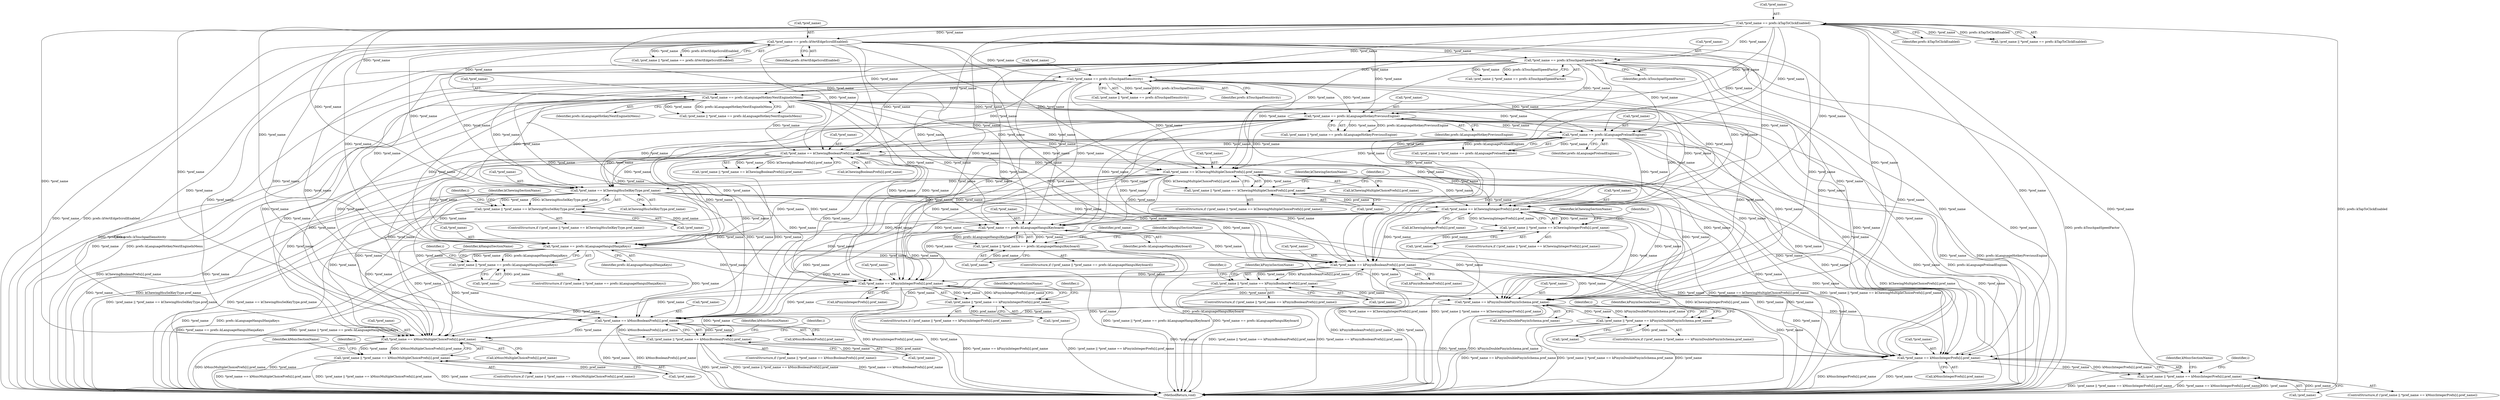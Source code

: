 digraph "0_Chrome_6e094094ed8b96e68b30e8628e8a169719edda27_0@array" {
"1000237" [label="(Call,*pref_name == kChewingMultipleChoicePrefs[i].pref_name)"];
"1000181" [label="(Call,*pref_name == prefs::kLanguagePreloadEngines)"];
"1000107" [label="(Call,*pref_name == prefs::kTapToClickEnabled)"];
"1000168" [label="(Call,*pref_name == prefs::kLanguageHotkeyPreviousEngine)"];
"1000131" [label="(Call,*pref_name == prefs::kTouchpadSpeedFactor)"];
"1000119" [label="(Call,*pref_name == prefs::kVertEdgeScrollEnabled)"];
"1000143" [label="(Call,*pref_name == prefs::kTouchpadSensitivity)"];
"1000155" [label="(Call,*pref_name == prefs::kLanguageHotkeyNextEngineInMenu)"];
"1000205" [label="(Call,*pref_name == kChewingBooleanPrefs[i].pref_name)"];
"1000234" [label="(Call,!pref_name || *pref_name == kChewingMultipleChoicePrefs[i].pref_name)"];
"1000258" [label="(Call,*pref_name == kChewingHsuSelKeyType.pref_name)"];
"1000255" [label="(Call,!pref_name || *pref_name == kChewingHsuSelKeyType.pref_name)"];
"1000286" [label="(Call,*pref_name == kChewingIntegerPrefs[i].pref_name)"];
"1000283" [label="(Call,!pref_name || *pref_name == kChewingIntegerPrefs[i].pref_name)"];
"1000307" [label="(Call,*pref_name == prefs::kLanguageHangulKeyboard)"];
"1000304" [label="(Call,!pref_name || *pref_name == prefs::kLanguageHangulKeyboard)"];
"1000320" [label="(Call,*pref_name == prefs::kLanguageHangulHanjaKeys)"];
"1000317" [label="(Call,!pref_name || *pref_name == prefs::kLanguageHangulHanjaKeys)"];
"1000344" [label="(Call,*pref_name == kPinyinBooleanPrefs[i].pref_name)"];
"1000341" [label="(Call,!pref_name || *pref_name == kPinyinBooleanPrefs[i].pref_name)"];
"1000376" [label="(Call,*pref_name == kPinyinIntegerPrefs[i].pref_name)"];
"1000373" [label="(Call,!pref_name || *pref_name == kPinyinIntegerPrefs[i].pref_name)"];
"1000397" [label="(Call,*pref_name == kPinyinDoublePinyinSchema.pref_name)"];
"1000394" [label="(Call,!pref_name || *pref_name == kPinyinDoublePinyinSchema.pref_name)"];
"1000425" [label="(Call,*pref_name == kMozcBooleanPrefs[i].pref_name)"];
"1000422" [label="(Call,!pref_name || *pref_name == kMozcBooleanPrefs[i].pref_name)"];
"1000457" [label="(Call,*pref_name == kMozcMultipleChoicePrefs[i].pref_name)"];
"1000454" [label="(Call,!pref_name || *pref_name == kMozcMultipleChoicePrefs[i].pref_name)"];
"1000489" [label="(Call,*pref_name == kMozcIntegerPrefs[i].pref_name)"];
"1000486" [label="(Call,!pref_name || *pref_name == kMozcIntegerPrefs[i].pref_name)"];
"1000296" [label="(Identifier,kChewingSectionName)"];
"1000332" [label="(Identifier,i)"];
"1000313" [label="(Identifier,kHangulSectionName)"];
"1000354" [label="(Identifier,kPinyinSectionName)"];
"1000131" [label="(Call,*pref_name == prefs::kTouchpadSpeedFactor)"];
"1000280" [label="(Identifier,i)"];
"1000340" [label="(ControlStructure,if (!pref_name || *pref_name == kPinyinBooleanPrefs[i].pref_name))"];
"1000492" [label="(Call,kMozcIntegerPrefs[i].pref_name)"];
"1000422" [label="(Call,!pref_name || *pref_name == kMozcBooleanPrefs[i].pref_name)"];
"1000282" [label="(ControlStructure,if (!pref_name || *pref_name == kChewingIntegerPrefs[i].pref_name))"];
"1000455" [label="(Call,!pref_name)"];
"1000397" [label="(Call,*pref_name == kPinyinDoublePinyinSchema.pref_name)"];
"1000458" [label="(Call,*pref_name)"];
"1000122" [label="(Identifier,prefs::kVertEdgeScrollEnabled)"];
"1000140" [label="(Call,!pref_name || *pref_name == prefs::kTouchpadSensitivity)"];
"1000156" [label="(Call,*pref_name)"];
"1000454" [label="(Call,!pref_name || *pref_name == kMozcMultipleChoicePrefs[i].pref_name)"];
"1000377" [label="(Call,*pref_name)"];
"1000326" [label="(Identifier,kHangulSectionName)"];
"1000155" [label="(Call,*pref_name == prefs::kLanguageHotkeyNextEngineInMenu)"];
"1000284" [label="(Call,!pref_name)"];
"1000483" [label="(Identifier,i)"];
"1000344" [label="(Call,*pref_name == kPinyinBooleanPrefs[i].pref_name)"];
"1000342" [label="(Call,!pref_name)"];
"1000485" [label="(ControlStructure,if (!pref_name || *pref_name == kMozcIntegerPrefs[i].pref_name))"];
"1000206" [label="(Call,*pref_name)"];
"1000255" [label="(Call,!pref_name || *pref_name == kChewingHsuSelKeyType.pref_name)"];
"1000400" [label="(Call,kPinyinDoublePinyinSchema.pref_name)"];
"1000108" [label="(Call,*pref_name)"];
"1000506" [label="(MethodReturn,void)"];
"1000373" [label="(Call,!pref_name || *pref_name == kPinyinIntegerPrefs[i].pref_name)"];
"1000460" [label="(Call,kMozcMultipleChoicePrefs[i].pref_name)"];
"1000235" [label="(Call,!pref_name)"];
"1000287" [label="(Call,*pref_name)"];
"1000305" [label="(Call,!pref_name)"];
"1000395" [label="(Call,!pref_name)"];
"1000237" [label="(Call,*pref_name == kChewingMultipleChoicePrefs[i].pref_name)"];
"1000499" [label="(Identifier,kMozcSectionName)"];
"1000144" [label="(Call,*pref_name)"];
"1000119" [label="(Call,*pref_name == prefs::kVertEdgeScrollEnabled)"];
"1000307" [label="(Call,*pref_name == prefs::kLanguageHangulKeyboard)"];
"1000310" [label="(Identifier,prefs::kLanguageHangulKeyboard)"];
"1000110" [label="(Identifier,prefs::kTapToClickEnabled)"];
"1000453" [label="(ControlStructure,if (!pref_name || *pref_name == kMozcMultipleChoicePrefs[i].pref_name))"];
"1000303" [label="(ControlStructure,if (!pref_name || *pref_name == prefs::kLanguageHangulKeyboard))"];
"1000289" [label="(Call,kChewingIntegerPrefs[i].pref_name)"];
"1000320" [label="(Call,*pref_name == prefs::kLanguageHangulHanjaKeys)"];
"1000435" [label="(Identifier,kMozcSectionName)"];
"1000181" [label="(Call,*pref_name == prefs::kLanguagePreloadEngines)"];
"1000487" [label="(Call,!pref_name)"];
"1000490" [label="(Call,*pref_name)"];
"1000286" [label="(Call,*pref_name == kChewingIntegerPrefs[i].pref_name)"];
"1000341" [label="(Call,!pref_name || *pref_name == kPinyinBooleanPrefs[i].pref_name)"];
"1000421" [label="(ControlStructure,if (!pref_name || *pref_name == kMozcBooleanPrefs[i].pref_name))"];
"1000423" [label="(Call,!pref_name)"];
"1000372" [label="(ControlStructure,if (!pref_name || *pref_name == kPinyinIntegerPrefs[i].pref_name))"];
"1000451" [label="(Identifier,i)"];
"1000386" [label="(Identifier,kPinyinSectionName)"];
"1000134" [label="(Identifier,prefs::kTouchpadSpeedFactor)"];
"1000202" [label="(Call,!pref_name || *pref_name == kChewingBooleanPrefs[i].pref_name)"];
"1000316" [label="(ControlStructure,if (!pref_name || *pref_name == prefs::kLanguageHangulHanjaKeys))"];
"1000374" [label="(Call,!pref_name)"];
"1000347" [label="(Call,kPinyinBooleanPrefs[i].pref_name)"];
"1000116" [label="(Call,!pref_name || *pref_name == prefs::kVertEdgeScrollEnabled)"];
"1000184" [label="(Identifier,prefs::kLanguagePreloadEngines)"];
"1000398" [label="(Call,*pref_name)"];
"1000231" [label="(Identifier,i)"];
"1000256" [label="(Call,!pref_name)"];
"1000165" [label="(Call,!pref_name || *pref_name == prefs::kLanguageHotkeyPreviousEngine)"];
"1000146" [label="(Identifier,prefs::kTouchpadSensitivity)"];
"1000208" [label="(Call,kChewingBooleanPrefs[i].pref_name)"];
"1000254" [label="(ControlStructure,if (!pref_name || *pref_name == kChewingHsuSelKeyType.pref_name))"];
"1000234" [label="(Call,!pref_name || *pref_name == kChewingMultipleChoicePrefs[i].pref_name)"];
"1000345" [label="(Call,*pref_name)"];
"1000104" [label="(Call,!pref_name || *pref_name == prefs::kTapToClickEnabled)"];
"1000182" [label="(Call,*pref_name)"];
"1000394" [label="(Call,!pref_name || *pref_name == kPinyinDoublePinyinSchema.pref_name)"];
"1000426" [label="(Call,*pref_name)"];
"1000259" [label="(Call,*pref_name)"];
"1000317" [label="(Call,!pref_name || *pref_name == prefs::kLanguageHangulHanjaKeys)"];
"1000321" [label="(Call,*pref_name)"];
"1000238" [label="(Call,*pref_name)"];
"1000428" [label="(Call,kMozcBooleanPrefs[i].pref_name)"];
"1000152" [label="(Call,!pref_name || *pref_name == prefs::kLanguageHotkeyNextEngineInMenu)"];
"1000419" [label="(Identifier,i)"];
"1000376" [label="(Call,*pref_name == kPinyinIntegerPrefs[i].pref_name)"];
"1000169" [label="(Call,*pref_name)"];
"1000405" [label="(Identifier,kPinyinSectionName)"];
"1000120" [label="(Call,*pref_name)"];
"1000283" [label="(Call,!pref_name || *pref_name == kChewingIntegerPrefs[i].pref_name)"];
"1000205" [label="(Call,*pref_name == kChewingBooleanPrefs[i].pref_name)"];
"1000457" [label="(Call,*pref_name == kMozcMultipleChoicePrefs[i].pref_name)"];
"1000178" [label="(Call,!pref_name || *pref_name == prefs::kLanguagePreloadEngines)"];
"1000258" [label="(Call,*pref_name == kChewingHsuSelKeyType.pref_name)"];
"1000486" [label="(Call,!pref_name || *pref_name == kMozcIntegerPrefs[i].pref_name)"];
"1000233" [label="(ControlStructure,if (!pref_name || *pref_name == kChewingMultipleChoicePrefs[i].pref_name))"];
"1000318" [label="(Call,!pref_name)"];
"1000158" [label="(Identifier,prefs::kLanguageHotkeyNextEngineInMenu)"];
"1000319" [label="(Identifier,pref_name)"];
"1000240" [label="(Call,kChewingMultipleChoicePrefs[i].pref_name)"];
"1000323" [label="(Identifier,prefs::kLanguageHangulHanjaKeys)"];
"1000143" [label="(Call,*pref_name == prefs::kTouchpadSensitivity)"];
"1000379" [label="(Call,kPinyinIntegerPrefs[i].pref_name)"];
"1000132" [label="(Call,*pref_name)"];
"1000467" [label="(Identifier,kMozcSectionName)"];
"1000338" [label="(Identifier,i)"];
"1000274" [label="(Identifier,i)"];
"1000308" [label="(Call,*pref_name)"];
"1000107" [label="(Call,*pref_name == prefs::kTapToClickEnabled)"];
"1000128" [label="(Call,!pref_name || *pref_name == prefs::kTouchpadSpeedFactor)"];
"1000413" [label="(Identifier,i)"];
"1000168" [label="(Call,*pref_name == prefs::kLanguageHotkeyPreviousEngine)"];
"1000304" [label="(Call,!pref_name || *pref_name == prefs::kLanguageHangulKeyboard)"];
"1000261" [label="(Call,kChewingHsuSelKeyType.pref_name)"];
"1000425" [label="(Call,*pref_name == kMozcBooleanPrefs[i].pref_name)"];
"1000247" [label="(Identifier,kChewingSectionName)"];
"1000266" [label="(Identifier,kChewingSectionName)"];
"1000393" [label="(ControlStructure,if (!pref_name || *pref_name == kPinyinDoublePinyinSchema.pref_name))"];
"1000171" [label="(Identifier,prefs::kLanguageHotkeyPreviousEngine)"];
"1000370" [label="(Identifier,i)"];
"1000489" [label="(Call,*pref_name == kMozcIntegerPrefs[i].pref_name)"];
"1000237" -> "1000234"  [label="AST: "];
"1000237" -> "1000240"  [label="CFG: "];
"1000238" -> "1000237"  [label="AST: "];
"1000240" -> "1000237"  [label="AST: "];
"1000234" -> "1000237"  [label="CFG: "];
"1000237" -> "1000506"  [label="DDG: kChewingMultipleChoicePrefs[i].pref_name"];
"1000237" -> "1000506"  [label="DDG: *pref_name"];
"1000237" -> "1000234"  [label="DDG: *pref_name"];
"1000237" -> "1000234"  [label="DDG: kChewingMultipleChoicePrefs[i].pref_name"];
"1000181" -> "1000237"  [label="DDG: *pref_name"];
"1000107" -> "1000237"  [label="DDG: *pref_name"];
"1000168" -> "1000237"  [label="DDG: *pref_name"];
"1000143" -> "1000237"  [label="DDG: *pref_name"];
"1000119" -> "1000237"  [label="DDG: *pref_name"];
"1000155" -> "1000237"  [label="DDG: *pref_name"];
"1000205" -> "1000237"  [label="DDG: *pref_name"];
"1000131" -> "1000237"  [label="DDG: *pref_name"];
"1000237" -> "1000258"  [label="DDG: *pref_name"];
"1000237" -> "1000286"  [label="DDG: *pref_name"];
"1000237" -> "1000307"  [label="DDG: *pref_name"];
"1000237" -> "1000320"  [label="DDG: *pref_name"];
"1000237" -> "1000344"  [label="DDG: *pref_name"];
"1000237" -> "1000376"  [label="DDG: *pref_name"];
"1000237" -> "1000397"  [label="DDG: *pref_name"];
"1000237" -> "1000425"  [label="DDG: *pref_name"];
"1000237" -> "1000457"  [label="DDG: *pref_name"];
"1000237" -> "1000489"  [label="DDG: *pref_name"];
"1000181" -> "1000178"  [label="AST: "];
"1000181" -> "1000184"  [label="CFG: "];
"1000182" -> "1000181"  [label="AST: "];
"1000184" -> "1000181"  [label="AST: "];
"1000178" -> "1000181"  [label="CFG: "];
"1000181" -> "1000506"  [label="DDG: *pref_name"];
"1000181" -> "1000506"  [label="DDG: prefs::kLanguagePreloadEngines"];
"1000181" -> "1000178"  [label="DDG: *pref_name"];
"1000181" -> "1000178"  [label="DDG: prefs::kLanguagePreloadEngines"];
"1000107" -> "1000181"  [label="DDG: *pref_name"];
"1000168" -> "1000181"  [label="DDG: *pref_name"];
"1000131" -> "1000181"  [label="DDG: *pref_name"];
"1000143" -> "1000181"  [label="DDG: *pref_name"];
"1000119" -> "1000181"  [label="DDG: *pref_name"];
"1000155" -> "1000181"  [label="DDG: *pref_name"];
"1000181" -> "1000205"  [label="DDG: *pref_name"];
"1000181" -> "1000258"  [label="DDG: *pref_name"];
"1000181" -> "1000286"  [label="DDG: *pref_name"];
"1000181" -> "1000307"  [label="DDG: *pref_name"];
"1000181" -> "1000320"  [label="DDG: *pref_name"];
"1000181" -> "1000344"  [label="DDG: *pref_name"];
"1000181" -> "1000376"  [label="DDG: *pref_name"];
"1000181" -> "1000397"  [label="DDG: *pref_name"];
"1000181" -> "1000425"  [label="DDG: *pref_name"];
"1000181" -> "1000457"  [label="DDG: *pref_name"];
"1000181" -> "1000489"  [label="DDG: *pref_name"];
"1000107" -> "1000104"  [label="AST: "];
"1000107" -> "1000110"  [label="CFG: "];
"1000108" -> "1000107"  [label="AST: "];
"1000110" -> "1000107"  [label="AST: "];
"1000104" -> "1000107"  [label="CFG: "];
"1000107" -> "1000506"  [label="DDG: *pref_name"];
"1000107" -> "1000506"  [label="DDG: prefs::kTapToClickEnabled"];
"1000107" -> "1000104"  [label="DDG: *pref_name"];
"1000107" -> "1000104"  [label="DDG: prefs::kTapToClickEnabled"];
"1000107" -> "1000119"  [label="DDG: *pref_name"];
"1000107" -> "1000131"  [label="DDG: *pref_name"];
"1000107" -> "1000143"  [label="DDG: *pref_name"];
"1000107" -> "1000155"  [label="DDG: *pref_name"];
"1000107" -> "1000168"  [label="DDG: *pref_name"];
"1000107" -> "1000205"  [label="DDG: *pref_name"];
"1000107" -> "1000258"  [label="DDG: *pref_name"];
"1000107" -> "1000286"  [label="DDG: *pref_name"];
"1000107" -> "1000307"  [label="DDG: *pref_name"];
"1000107" -> "1000320"  [label="DDG: *pref_name"];
"1000107" -> "1000344"  [label="DDG: *pref_name"];
"1000107" -> "1000376"  [label="DDG: *pref_name"];
"1000107" -> "1000397"  [label="DDG: *pref_name"];
"1000107" -> "1000425"  [label="DDG: *pref_name"];
"1000107" -> "1000457"  [label="DDG: *pref_name"];
"1000107" -> "1000489"  [label="DDG: *pref_name"];
"1000168" -> "1000165"  [label="AST: "];
"1000168" -> "1000171"  [label="CFG: "];
"1000169" -> "1000168"  [label="AST: "];
"1000171" -> "1000168"  [label="AST: "];
"1000165" -> "1000168"  [label="CFG: "];
"1000168" -> "1000506"  [label="DDG: *pref_name"];
"1000168" -> "1000506"  [label="DDG: prefs::kLanguageHotkeyPreviousEngine"];
"1000168" -> "1000165"  [label="DDG: *pref_name"];
"1000168" -> "1000165"  [label="DDG: prefs::kLanguageHotkeyPreviousEngine"];
"1000131" -> "1000168"  [label="DDG: *pref_name"];
"1000143" -> "1000168"  [label="DDG: *pref_name"];
"1000119" -> "1000168"  [label="DDG: *pref_name"];
"1000155" -> "1000168"  [label="DDG: *pref_name"];
"1000168" -> "1000205"  [label="DDG: *pref_name"];
"1000168" -> "1000258"  [label="DDG: *pref_name"];
"1000168" -> "1000286"  [label="DDG: *pref_name"];
"1000168" -> "1000307"  [label="DDG: *pref_name"];
"1000168" -> "1000320"  [label="DDG: *pref_name"];
"1000168" -> "1000344"  [label="DDG: *pref_name"];
"1000168" -> "1000376"  [label="DDG: *pref_name"];
"1000168" -> "1000397"  [label="DDG: *pref_name"];
"1000168" -> "1000425"  [label="DDG: *pref_name"];
"1000168" -> "1000457"  [label="DDG: *pref_name"];
"1000168" -> "1000489"  [label="DDG: *pref_name"];
"1000131" -> "1000128"  [label="AST: "];
"1000131" -> "1000134"  [label="CFG: "];
"1000132" -> "1000131"  [label="AST: "];
"1000134" -> "1000131"  [label="AST: "];
"1000128" -> "1000131"  [label="CFG: "];
"1000131" -> "1000506"  [label="DDG: *pref_name"];
"1000131" -> "1000506"  [label="DDG: prefs::kTouchpadSpeedFactor"];
"1000131" -> "1000128"  [label="DDG: *pref_name"];
"1000131" -> "1000128"  [label="DDG: prefs::kTouchpadSpeedFactor"];
"1000119" -> "1000131"  [label="DDG: *pref_name"];
"1000131" -> "1000143"  [label="DDG: *pref_name"];
"1000131" -> "1000155"  [label="DDG: *pref_name"];
"1000131" -> "1000205"  [label="DDG: *pref_name"];
"1000131" -> "1000258"  [label="DDG: *pref_name"];
"1000131" -> "1000286"  [label="DDG: *pref_name"];
"1000131" -> "1000307"  [label="DDG: *pref_name"];
"1000131" -> "1000320"  [label="DDG: *pref_name"];
"1000131" -> "1000344"  [label="DDG: *pref_name"];
"1000131" -> "1000376"  [label="DDG: *pref_name"];
"1000131" -> "1000397"  [label="DDG: *pref_name"];
"1000131" -> "1000425"  [label="DDG: *pref_name"];
"1000131" -> "1000457"  [label="DDG: *pref_name"];
"1000131" -> "1000489"  [label="DDG: *pref_name"];
"1000119" -> "1000116"  [label="AST: "];
"1000119" -> "1000122"  [label="CFG: "];
"1000120" -> "1000119"  [label="AST: "];
"1000122" -> "1000119"  [label="AST: "];
"1000116" -> "1000119"  [label="CFG: "];
"1000119" -> "1000506"  [label="DDG: *pref_name"];
"1000119" -> "1000506"  [label="DDG: prefs::kVertEdgeScrollEnabled"];
"1000119" -> "1000116"  [label="DDG: *pref_name"];
"1000119" -> "1000116"  [label="DDG: prefs::kVertEdgeScrollEnabled"];
"1000119" -> "1000143"  [label="DDG: *pref_name"];
"1000119" -> "1000155"  [label="DDG: *pref_name"];
"1000119" -> "1000205"  [label="DDG: *pref_name"];
"1000119" -> "1000258"  [label="DDG: *pref_name"];
"1000119" -> "1000286"  [label="DDG: *pref_name"];
"1000119" -> "1000307"  [label="DDG: *pref_name"];
"1000119" -> "1000320"  [label="DDG: *pref_name"];
"1000119" -> "1000344"  [label="DDG: *pref_name"];
"1000119" -> "1000376"  [label="DDG: *pref_name"];
"1000119" -> "1000397"  [label="DDG: *pref_name"];
"1000119" -> "1000425"  [label="DDG: *pref_name"];
"1000119" -> "1000457"  [label="DDG: *pref_name"];
"1000119" -> "1000489"  [label="DDG: *pref_name"];
"1000143" -> "1000140"  [label="AST: "];
"1000143" -> "1000146"  [label="CFG: "];
"1000144" -> "1000143"  [label="AST: "];
"1000146" -> "1000143"  [label="AST: "];
"1000140" -> "1000143"  [label="CFG: "];
"1000143" -> "1000506"  [label="DDG: *pref_name"];
"1000143" -> "1000506"  [label="DDG: prefs::kTouchpadSensitivity"];
"1000143" -> "1000140"  [label="DDG: *pref_name"];
"1000143" -> "1000140"  [label="DDG: prefs::kTouchpadSensitivity"];
"1000143" -> "1000155"  [label="DDG: *pref_name"];
"1000143" -> "1000205"  [label="DDG: *pref_name"];
"1000143" -> "1000258"  [label="DDG: *pref_name"];
"1000143" -> "1000286"  [label="DDG: *pref_name"];
"1000143" -> "1000307"  [label="DDG: *pref_name"];
"1000143" -> "1000320"  [label="DDG: *pref_name"];
"1000143" -> "1000344"  [label="DDG: *pref_name"];
"1000143" -> "1000376"  [label="DDG: *pref_name"];
"1000143" -> "1000397"  [label="DDG: *pref_name"];
"1000143" -> "1000425"  [label="DDG: *pref_name"];
"1000143" -> "1000457"  [label="DDG: *pref_name"];
"1000143" -> "1000489"  [label="DDG: *pref_name"];
"1000155" -> "1000152"  [label="AST: "];
"1000155" -> "1000158"  [label="CFG: "];
"1000156" -> "1000155"  [label="AST: "];
"1000158" -> "1000155"  [label="AST: "];
"1000152" -> "1000155"  [label="CFG: "];
"1000155" -> "1000506"  [label="DDG: prefs::kLanguageHotkeyNextEngineInMenu"];
"1000155" -> "1000506"  [label="DDG: *pref_name"];
"1000155" -> "1000152"  [label="DDG: *pref_name"];
"1000155" -> "1000152"  [label="DDG: prefs::kLanguageHotkeyNextEngineInMenu"];
"1000155" -> "1000205"  [label="DDG: *pref_name"];
"1000155" -> "1000258"  [label="DDG: *pref_name"];
"1000155" -> "1000286"  [label="DDG: *pref_name"];
"1000155" -> "1000307"  [label="DDG: *pref_name"];
"1000155" -> "1000320"  [label="DDG: *pref_name"];
"1000155" -> "1000344"  [label="DDG: *pref_name"];
"1000155" -> "1000376"  [label="DDG: *pref_name"];
"1000155" -> "1000397"  [label="DDG: *pref_name"];
"1000155" -> "1000425"  [label="DDG: *pref_name"];
"1000155" -> "1000457"  [label="DDG: *pref_name"];
"1000155" -> "1000489"  [label="DDG: *pref_name"];
"1000205" -> "1000202"  [label="AST: "];
"1000205" -> "1000208"  [label="CFG: "];
"1000206" -> "1000205"  [label="AST: "];
"1000208" -> "1000205"  [label="AST: "];
"1000202" -> "1000205"  [label="CFG: "];
"1000205" -> "1000506"  [label="DDG: *pref_name"];
"1000205" -> "1000506"  [label="DDG: kChewingBooleanPrefs[i].pref_name"];
"1000205" -> "1000202"  [label="DDG: *pref_name"];
"1000205" -> "1000202"  [label="DDG: kChewingBooleanPrefs[i].pref_name"];
"1000205" -> "1000258"  [label="DDG: *pref_name"];
"1000205" -> "1000286"  [label="DDG: *pref_name"];
"1000205" -> "1000307"  [label="DDG: *pref_name"];
"1000205" -> "1000320"  [label="DDG: *pref_name"];
"1000205" -> "1000344"  [label="DDG: *pref_name"];
"1000205" -> "1000376"  [label="DDG: *pref_name"];
"1000205" -> "1000397"  [label="DDG: *pref_name"];
"1000205" -> "1000425"  [label="DDG: *pref_name"];
"1000205" -> "1000457"  [label="DDG: *pref_name"];
"1000205" -> "1000489"  [label="DDG: *pref_name"];
"1000234" -> "1000233"  [label="AST: "];
"1000234" -> "1000235"  [label="CFG: "];
"1000235" -> "1000234"  [label="AST: "];
"1000247" -> "1000234"  [label="CFG: "];
"1000231" -> "1000234"  [label="CFG: "];
"1000234" -> "1000506"  [label="DDG: *pref_name == kChewingMultipleChoicePrefs[i].pref_name"];
"1000234" -> "1000506"  [label="DDG: !pref_name || *pref_name == kChewingMultipleChoicePrefs[i].pref_name"];
"1000235" -> "1000234"  [label="DDG: pref_name"];
"1000258" -> "1000255"  [label="AST: "];
"1000258" -> "1000261"  [label="CFG: "];
"1000259" -> "1000258"  [label="AST: "];
"1000261" -> "1000258"  [label="AST: "];
"1000255" -> "1000258"  [label="CFG: "];
"1000258" -> "1000506"  [label="DDG: *pref_name"];
"1000258" -> "1000506"  [label="DDG: kChewingHsuSelKeyType.pref_name"];
"1000258" -> "1000255"  [label="DDG: *pref_name"];
"1000258" -> "1000255"  [label="DDG: kChewingHsuSelKeyType.pref_name"];
"1000258" -> "1000286"  [label="DDG: *pref_name"];
"1000258" -> "1000307"  [label="DDG: *pref_name"];
"1000258" -> "1000320"  [label="DDG: *pref_name"];
"1000258" -> "1000344"  [label="DDG: *pref_name"];
"1000258" -> "1000376"  [label="DDG: *pref_name"];
"1000258" -> "1000397"  [label="DDG: *pref_name"];
"1000258" -> "1000425"  [label="DDG: *pref_name"];
"1000258" -> "1000457"  [label="DDG: *pref_name"];
"1000258" -> "1000489"  [label="DDG: *pref_name"];
"1000255" -> "1000254"  [label="AST: "];
"1000255" -> "1000256"  [label="CFG: "];
"1000256" -> "1000255"  [label="AST: "];
"1000266" -> "1000255"  [label="CFG: "];
"1000274" -> "1000255"  [label="CFG: "];
"1000255" -> "1000506"  [label="DDG: !pref_name || *pref_name == kChewingHsuSelKeyType.pref_name"];
"1000255" -> "1000506"  [label="DDG: *pref_name == kChewingHsuSelKeyType.pref_name"];
"1000256" -> "1000255"  [label="DDG: pref_name"];
"1000286" -> "1000283"  [label="AST: "];
"1000286" -> "1000289"  [label="CFG: "];
"1000287" -> "1000286"  [label="AST: "];
"1000289" -> "1000286"  [label="AST: "];
"1000283" -> "1000286"  [label="CFG: "];
"1000286" -> "1000506"  [label="DDG: *pref_name"];
"1000286" -> "1000506"  [label="DDG: kChewingIntegerPrefs[i].pref_name"];
"1000286" -> "1000283"  [label="DDG: *pref_name"];
"1000286" -> "1000283"  [label="DDG: kChewingIntegerPrefs[i].pref_name"];
"1000286" -> "1000307"  [label="DDG: *pref_name"];
"1000286" -> "1000320"  [label="DDG: *pref_name"];
"1000286" -> "1000344"  [label="DDG: *pref_name"];
"1000286" -> "1000376"  [label="DDG: *pref_name"];
"1000286" -> "1000397"  [label="DDG: *pref_name"];
"1000286" -> "1000425"  [label="DDG: *pref_name"];
"1000286" -> "1000457"  [label="DDG: *pref_name"];
"1000286" -> "1000489"  [label="DDG: *pref_name"];
"1000283" -> "1000282"  [label="AST: "];
"1000283" -> "1000284"  [label="CFG: "];
"1000284" -> "1000283"  [label="AST: "];
"1000296" -> "1000283"  [label="CFG: "];
"1000280" -> "1000283"  [label="CFG: "];
"1000283" -> "1000506"  [label="DDG: *pref_name == kChewingIntegerPrefs[i].pref_name"];
"1000283" -> "1000506"  [label="DDG: !pref_name || *pref_name == kChewingIntegerPrefs[i].pref_name"];
"1000284" -> "1000283"  [label="DDG: pref_name"];
"1000307" -> "1000304"  [label="AST: "];
"1000307" -> "1000310"  [label="CFG: "];
"1000308" -> "1000307"  [label="AST: "];
"1000310" -> "1000307"  [label="AST: "];
"1000304" -> "1000307"  [label="CFG: "];
"1000307" -> "1000506"  [label="DDG: prefs::kLanguageHangulKeyboard"];
"1000307" -> "1000506"  [label="DDG: *pref_name"];
"1000307" -> "1000304"  [label="DDG: *pref_name"];
"1000307" -> "1000304"  [label="DDG: prefs::kLanguageHangulKeyboard"];
"1000307" -> "1000320"  [label="DDG: *pref_name"];
"1000307" -> "1000344"  [label="DDG: *pref_name"];
"1000307" -> "1000376"  [label="DDG: *pref_name"];
"1000307" -> "1000397"  [label="DDG: *pref_name"];
"1000307" -> "1000425"  [label="DDG: *pref_name"];
"1000307" -> "1000457"  [label="DDG: *pref_name"];
"1000307" -> "1000489"  [label="DDG: *pref_name"];
"1000304" -> "1000303"  [label="AST: "];
"1000304" -> "1000305"  [label="CFG: "];
"1000305" -> "1000304"  [label="AST: "];
"1000313" -> "1000304"  [label="CFG: "];
"1000319" -> "1000304"  [label="CFG: "];
"1000304" -> "1000506"  [label="DDG: !pref_name || *pref_name == prefs::kLanguageHangulKeyboard"];
"1000304" -> "1000506"  [label="DDG: *pref_name == prefs::kLanguageHangulKeyboard"];
"1000305" -> "1000304"  [label="DDG: pref_name"];
"1000320" -> "1000317"  [label="AST: "];
"1000320" -> "1000323"  [label="CFG: "];
"1000321" -> "1000320"  [label="AST: "];
"1000323" -> "1000320"  [label="AST: "];
"1000317" -> "1000320"  [label="CFG: "];
"1000320" -> "1000506"  [label="DDG: prefs::kLanguageHangulHanjaKeys"];
"1000320" -> "1000506"  [label="DDG: *pref_name"];
"1000320" -> "1000317"  [label="DDG: *pref_name"];
"1000320" -> "1000317"  [label="DDG: prefs::kLanguageHangulHanjaKeys"];
"1000320" -> "1000344"  [label="DDG: *pref_name"];
"1000320" -> "1000376"  [label="DDG: *pref_name"];
"1000320" -> "1000397"  [label="DDG: *pref_name"];
"1000320" -> "1000425"  [label="DDG: *pref_name"];
"1000320" -> "1000457"  [label="DDG: *pref_name"];
"1000320" -> "1000489"  [label="DDG: *pref_name"];
"1000317" -> "1000316"  [label="AST: "];
"1000317" -> "1000318"  [label="CFG: "];
"1000318" -> "1000317"  [label="AST: "];
"1000326" -> "1000317"  [label="CFG: "];
"1000332" -> "1000317"  [label="CFG: "];
"1000317" -> "1000506"  [label="DDG: *pref_name == prefs::kLanguageHangulHanjaKeys"];
"1000317" -> "1000506"  [label="DDG: !pref_name || *pref_name == prefs::kLanguageHangulHanjaKeys"];
"1000318" -> "1000317"  [label="DDG: pref_name"];
"1000344" -> "1000341"  [label="AST: "];
"1000344" -> "1000347"  [label="CFG: "];
"1000345" -> "1000344"  [label="AST: "];
"1000347" -> "1000344"  [label="AST: "];
"1000341" -> "1000344"  [label="CFG: "];
"1000344" -> "1000506"  [label="DDG: kPinyinBooleanPrefs[i].pref_name"];
"1000344" -> "1000506"  [label="DDG: *pref_name"];
"1000344" -> "1000341"  [label="DDG: *pref_name"];
"1000344" -> "1000341"  [label="DDG: kPinyinBooleanPrefs[i].pref_name"];
"1000344" -> "1000376"  [label="DDG: *pref_name"];
"1000344" -> "1000397"  [label="DDG: *pref_name"];
"1000344" -> "1000425"  [label="DDG: *pref_name"];
"1000344" -> "1000457"  [label="DDG: *pref_name"];
"1000344" -> "1000489"  [label="DDG: *pref_name"];
"1000341" -> "1000340"  [label="AST: "];
"1000341" -> "1000342"  [label="CFG: "];
"1000342" -> "1000341"  [label="AST: "];
"1000354" -> "1000341"  [label="CFG: "];
"1000338" -> "1000341"  [label="CFG: "];
"1000341" -> "1000506"  [label="DDG: *pref_name == kPinyinBooleanPrefs[i].pref_name"];
"1000341" -> "1000506"  [label="DDG: !pref_name || *pref_name == kPinyinBooleanPrefs[i].pref_name"];
"1000342" -> "1000341"  [label="DDG: pref_name"];
"1000376" -> "1000373"  [label="AST: "];
"1000376" -> "1000379"  [label="CFG: "];
"1000377" -> "1000376"  [label="AST: "];
"1000379" -> "1000376"  [label="AST: "];
"1000373" -> "1000376"  [label="CFG: "];
"1000376" -> "1000506"  [label="DDG: *pref_name"];
"1000376" -> "1000506"  [label="DDG: kPinyinIntegerPrefs[i].pref_name"];
"1000376" -> "1000373"  [label="DDG: *pref_name"];
"1000376" -> "1000373"  [label="DDG: kPinyinIntegerPrefs[i].pref_name"];
"1000376" -> "1000397"  [label="DDG: *pref_name"];
"1000376" -> "1000425"  [label="DDG: *pref_name"];
"1000376" -> "1000457"  [label="DDG: *pref_name"];
"1000376" -> "1000489"  [label="DDG: *pref_name"];
"1000373" -> "1000372"  [label="AST: "];
"1000373" -> "1000374"  [label="CFG: "];
"1000374" -> "1000373"  [label="AST: "];
"1000386" -> "1000373"  [label="CFG: "];
"1000370" -> "1000373"  [label="CFG: "];
"1000373" -> "1000506"  [label="DDG: *pref_name == kPinyinIntegerPrefs[i].pref_name"];
"1000373" -> "1000506"  [label="DDG: !pref_name || *pref_name == kPinyinIntegerPrefs[i].pref_name"];
"1000374" -> "1000373"  [label="DDG: pref_name"];
"1000397" -> "1000394"  [label="AST: "];
"1000397" -> "1000400"  [label="CFG: "];
"1000398" -> "1000397"  [label="AST: "];
"1000400" -> "1000397"  [label="AST: "];
"1000394" -> "1000397"  [label="CFG: "];
"1000397" -> "1000506"  [label="DDG: *pref_name"];
"1000397" -> "1000506"  [label="DDG: kPinyinDoublePinyinSchema.pref_name"];
"1000397" -> "1000394"  [label="DDG: *pref_name"];
"1000397" -> "1000394"  [label="DDG: kPinyinDoublePinyinSchema.pref_name"];
"1000397" -> "1000425"  [label="DDG: *pref_name"];
"1000397" -> "1000457"  [label="DDG: *pref_name"];
"1000397" -> "1000489"  [label="DDG: *pref_name"];
"1000394" -> "1000393"  [label="AST: "];
"1000394" -> "1000395"  [label="CFG: "];
"1000395" -> "1000394"  [label="AST: "];
"1000405" -> "1000394"  [label="CFG: "];
"1000413" -> "1000394"  [label="CFG: "];
"1000394" -> "1000506"  [label="DDG: *pref_name == kPinyinDoublePinyinSchema.pref_name"];
"1000394" -> "1000506"  [label="DDG: !pref_name || *pref_name == kPinyinDoublePinyinSchema.pref_name"];
"1000394" -> "1000506"  [label="DDG: !pref_name"];
"1000395" -> "1000394"  [label="DDG: pref_name"];
"1000425" -> "1000422"  [label="AST: "];
"1000425" -> "1000428"  [label="CFG: "];
"1000426" -> "1000425"  [label="AST: "];
"1000428" -> "1000425"  [label="AST: "];
"1000422" -> "1000425"  [label="CFG: "];
"1000425" -> "1000506"  [label="DDG: kMozcBooleanPrefs[i].pref_name"];
"1000425" -> "1000506"  [label="DDG: *pref_name"];
"1000425" -> "1000422"  [label="DDG: *pref_name"];
"1000425" -> "1000422"  [label="DDG: kMozcBooleanPrefs[i].pref_name"];
"1000425" -> "1000457"  [label="DDG: *pref_name"];
"1000425" -> "1000489"  [label="DDG: *pref_name"];
"1000422" -> "1000421"  [label="AST: "];
"1000422" -> "1000423"  [label="CFG: "];
"1000423" -> "1000422"  [label="AST: "];
"1000435" -> "1000422"  [label="CFG: "];
"1000419" -> "1000422"  [label="CFG: "];
"1000422" -> "1000506"  [label="DDG: !pref_name"];
"1000422" -> "1000506"  [label="DDG: !pref_name || *pref_name == kMozcBooleanPrefs[i].pref_name"];
"1000422" -> "1000506"  [label="DDG: *pref_name == kMozcBooleanPrefs[i].pref_name"];
"1000423" -> "1000422"  [label="DDG: pref_name"];
"1000457" -> "1000454"  [label="AST: "];
"1000457" -> "1000460"  [label="CFG: "];
"1000458" -> "1000457"  [label="AST: "];
"1000460" -> "1000457"  [label="AST: "];
"1000454" -> "1000457"  [label="CFG: "];
"1000457" -> "1000506"  [label="DDG: kMozcMultipleChoicePrefs[i].pref_name"];
"1000457" -> "1000506"  [label="DDG: *pref_name"];
"1000457" -> "1000454"  [label="DDG: *pref_name"];
"1000457" -> "1000454"  [label="DDG: kMozcMultipleChoicePrefs[i].pref_name"];
"1000457" -> "1000489"  [label="DDG: *pref_name"];
"1000454" -> "1000453"  [label="AST: "];
"1000454" -> "1000455"  [label="CFG: "];
"1000455" -> "1000454"  [label="AST: "];
"1000467" -> "1000454"  [label="CFG: "];
"1000451" -> "1000454"  [label="CFG: "];
"1000454" -> "1000506"  [label="DDG: !pref_name"];
"1000454" -> "1000506"  [label="DDG: *pref_name == kMozcMultipleChoicePrefs[i].pref_name"];
"1000454" -> "1000506"  [label="DDG: !pref_name || *pref_name == kMozcMultipleChoicePrefs[i].pref_name"];
"1000455" -> "1000454"  [label="DDG: pref_name"];
"1000489" -> "1000486"  [label="AST: "];
"1000489" -> "1000492"  [label="CFG: "];
"1000490" -> "1000489"  [label="AST: "];
"1000492" -> "1000489"  [label="AST: "];
"1000486" -> "1000489"  [label="CFG: "];
"1000489" -> "1000506"  [label="DDG: *pref_name"];
"1000489" -> "1000506"  [label="DDG: kMozcIntegerPrefs[i].pref_name"];
"1000489" -> "1000486"  [label="DDG: *pref_name"];
"1000489" -> "1000486"  [label="DDG: kMozcIntegerPrefs[i].pref_name"];
"1000486" -> "1000485"  [label="AST: "];
"1000486" -> "1000487"  [label="CFG: "];
"1000487" -> "1000486"  [label="AST: "];
"1000499" -> "1000486"  [label="CFG: "];
"1000483" -> "1000486"  [label="CFG: "];
"1000486" -> "1000506"  [label="DDG: !pref_name || *pref_name == kMozcIntegerPrefs[i].pref_name"];
"1000486" -> "1000506"  [label="DDG: *pref_name == kMozcIntegerPrefs[i].pref_name"];
"1000486" -> "1000506"  [label="DDG: !pref_name"];
"1000487" -> "1000486"  [label="DDG: pref_name"];
}
